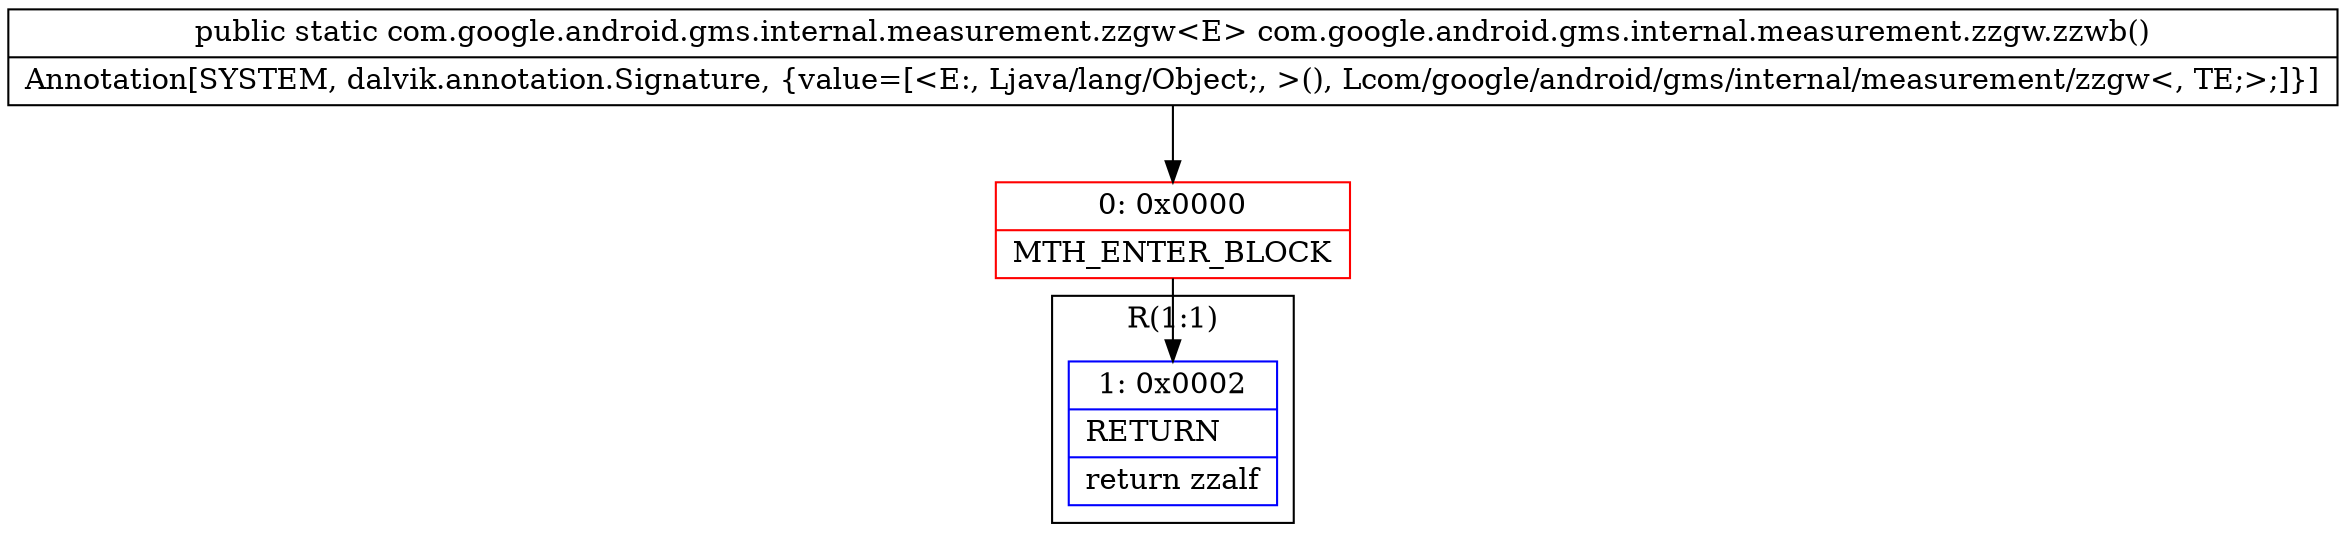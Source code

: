 digraph "CFG forcom.google.android.gms.internal.measurement.zzgw.zzwb()Lcom\/google\/android\/gms\/internal\/measurement\/zzgw;" {
subgraph cluster_Region_724013872 {
label = "R(1:1)";
node [shape=record,color=blue];
Node_1 [shape=record,label="{1\:\ 0x0002|RETURN\l|return zzalf\l}"];
}
Node_0 [shape=record,color=red,label="{0\:\ 0x0000|MTH_ENTER_BLOCK\l}"];
MethodNode[shape=record,label="{public static com.google.android.gms.internal.measurement.zzgw\<E\> com.google.android.gms.internal.measurement.zzgw.zzwb()  | Annotation[SYSTEM, dalvik.annotation.Signature, \{value=[\<E:, Ljava\/lang\/Object;, \>(), Lcom\/google\/android\/gms\/internal\/measurement\/zzgw\<, TE;\>;]\}]\l}"];
MethodNode -> Node_0;
Node_0 -> Node_1;
}

